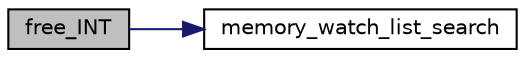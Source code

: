 digraph "free_INT"
{
  edge [fontname="Helvetica",fontsize="10",labelfontname="Helvetica",labelfontsize="10"];
  node [fontname="Helvetica",fontsize="10",shape=record];
  rankdir="LR";
  Node1406 [label="free_INT",height=0.2,width=0.4,color="black", fillcolor="grey75", style="filled", fontcolor="black"];
  Node1406 -> Node1407 [color="midnightblue",fontsize="10",style="solid",fontname="Helvetica"];
  Node1407 [label="memory_watch_list_search",height=0.2,width=0.4,color="black", fillcolor="white", style="filled",URL="$df/d84/foundations_2io__and__os_2memory_8_c.html#a3dc6479d362d6d48bf915d940e643d86"];
}
